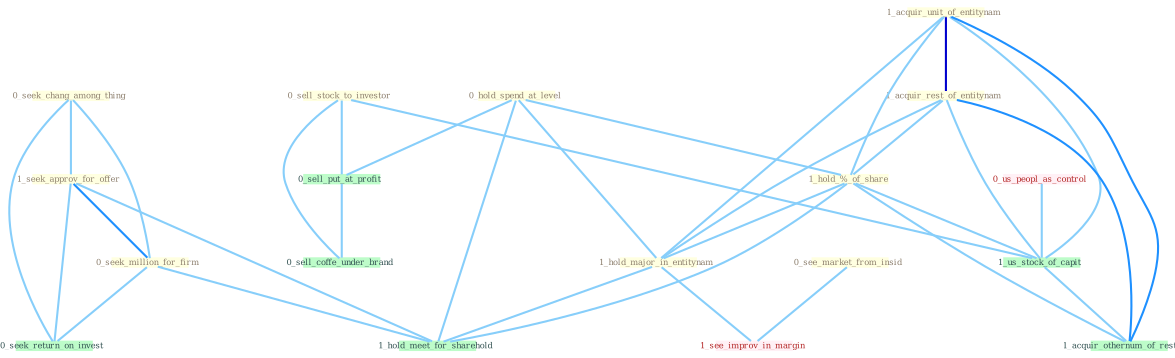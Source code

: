 Graph G{ 
    node
    [shape=polygon,style=filled,width=.5,height=.06,color="#BDFCC9",fixedsize=true,fontsize=4,
    fontcolor="#2f4f4f"];
    {node
    [color="#ffffe0", fontcolor="#8b7d6b"] "1_acquir_unit_of_entitynam " "0_seek_chang_among_thing " "0_hold_spend_at_level " "1_acquir_rest_of_entitynam " "1_seek_approv_for_offer " "0_sell_stock_to_investor " "1_hold_%_of_share " "1_hold_major_in_entitynam " "0_see_market_from_insid " "0_seek_million_for_firm "}
{node [color="#fff0f5", fontcolor="#b22222"] "0_us_peopl_as_control " "1_see_improv_in_margin "}
edge [color="#B0E2FF"];

	"1_acquir_unit_of_entitynam " -- "1_acquir_rest_of_entitynam " [w="3", color="#0000cd" , len=0.6];
	"1_acquir_unit_of_entitynam " -- "1_hold_%_of_share " [w="1", color="#87cefa" ];
	"1_acquir_unit_of_entitynam " -- "1_hold_major_in_entitynam " [w="1", color="#87cefa" ];
	"1_acquir_unit_of_entitynam " -- "1_us_stock_of_capit " [w="1", color="#87cefa" ];
	"1_acquir_unit_of_entitynam " -- "1_acquir_othernum_of_restaur " [w="2", color="#1e90ff" , len=0.8];
	"0_seek_chang_among_thing " -- "1_seek_approv_for_offer " [w="1", color="#87cefa" ];
	"0_seek_chang_among_thing " -- "0_seek_million_for_firm " [w="1", color="#87cefa" ];
	"0_seek_chang_among_thing " -- "0_seek_return_on_invest " [w="1", color="#87cefa" ];
	"0_hold_spend_at_level " -- "1_hold_%_of_share " [w="1", color="#87cefa" ];
	"0_hold_spend_at_level " -- "1_hold_major_in_entitynam " [w="1", color="#87cefa" ];
	"0_hold_spend_at_level " -- "0_sell_put_at_profit " [w="1", color="#87cefa" ];
	"0_hold_spend_at_level " -- "1_hold_meet_for_sharehold " [w="1", color="#87cefa" ];
	"1_acquir_rest_of_entitynam " -- "1_hold_%_of_share " [w="1", color="#87cefa" ];
	"1_acquir_rest_of_entitynam " -- "1_hold_major_in_entitynam " [w="1", color="#87cefa" ];
	"1_acquir_rest_of_entitynam " -- "1_us_stock_of_capit " [w="1", color="#87cefa" ];
	"1_acquir_rest_of_entitynam " -- "1_acquir_othernum_of_restaur " [w="2", color="#1e90ff" , len=0.8];
	"1_seek_approv_for_offer " -- "0_seek_million_for_firm " [w="2", color="#1e90ff" , len=0.8];
	"1_seek_approv_for_offer " -- "0_seek_return_on_invest " [w="1", color="#87cefa" ];
	"1_seek_approv_for_offer " -- "1_hold_meet_for_sharehold " [w="1", color="#87cefa" ];
	"0_sell_stock_to_investor " -- "0_sell_put_at_profit " [w="1", color="#87cefa" ];
	"0_sell_stock_to_investor " -- "1_us_stock_of_capit " [w="1", color="#87cefa" ];
	"0_sell_stock_to_investor " -- "0_sell_coffe_under_brand " [w="1", color="#87cefa" ];
	"1_hold_%_of_share " -- "1_hold_major_in_entitynam " [w="1", color="#87cefa" ];
	"1_hold_%_of_share " -- "1_us_stock_of_capit " [w="1", color="#87cefa" ];
	"1_hold_%_of_share " -- "1_hold_meet_for_sharehold " [w="1", color="#87cefa" ];
	"1_hold_%_of_share " -- "1_acquir_othernum_of_restaur " [w="1", color="#87cefa" ];
	"1_hold_major_in_entitynam " -- "1_see_improv_in_margin " [w="1", color="#87cefa" ];
	"1_hold_major_in_entitynam " -- "1_hold_meet_for_sharehold " [w="1", color="#87cefa" ];
	"0_see_market_from_insid " -- "1_see_improv_in_margin " [w="1", color="#87cefa" ];
	"0_seek_million_for_firm " -- "0_seek_return_on_invest " [w="1", color="#87cefa" ];
	"0_seek_million_for_firm " -- "1_hold_meet_for_sharehold " [w="1", color="#87cefa" ];
	"0_us_peopl_as_control " -- "1_us_stock_of_capit " [w="1", color="#87cefa" ];
	"0_sell_put_at_profit " -- "0_sell_coffe_under_brand " [w="1", color="#87cefa" ];
	"1_us_stock_of_capit " -- "1_acquir_othernum_of_restaur " [w="1", color="#87cefa" ];
}
